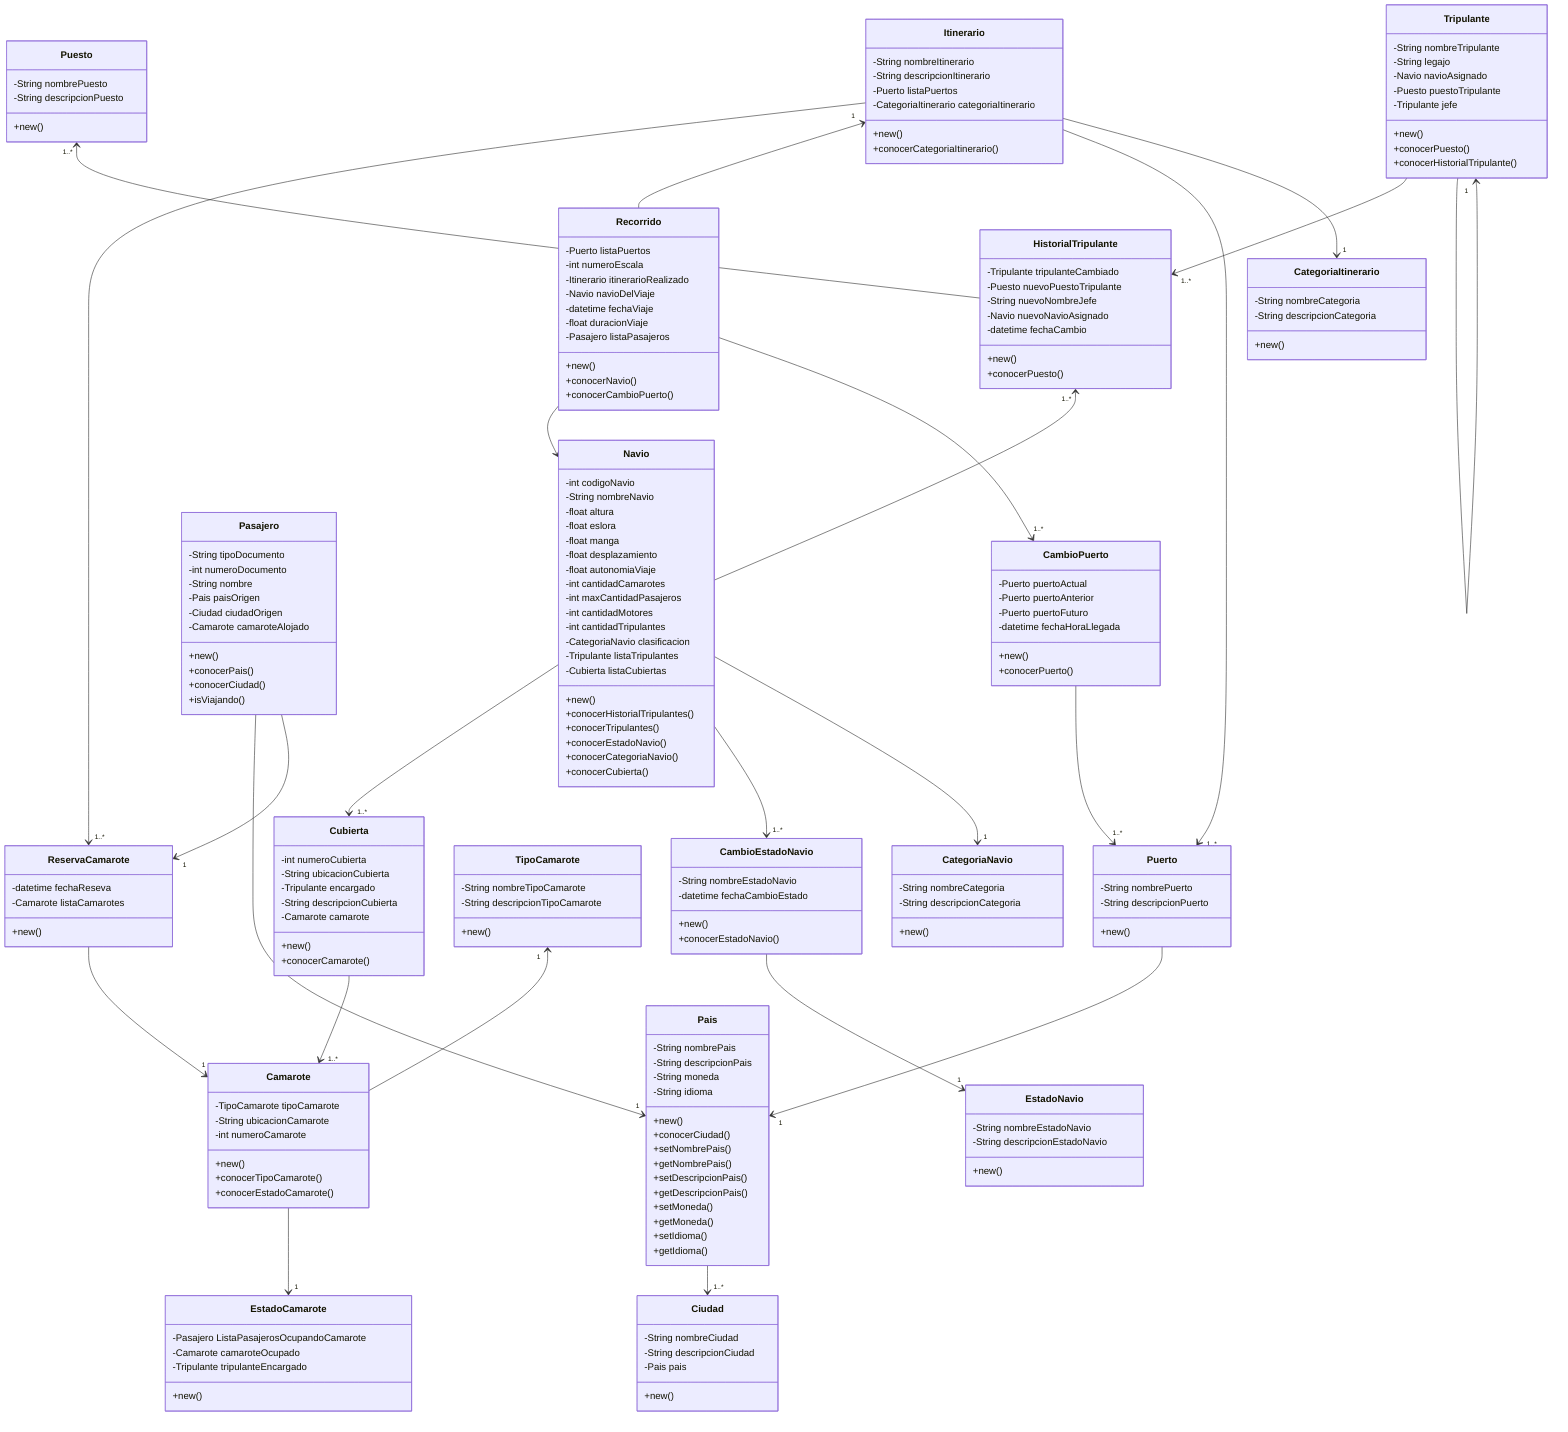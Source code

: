 classDiagram
    class Itinerario {
        -String nombreItinerario
        -String descripcionItinerario
        -Puerto listaPuertos
        -CategoriaItinerario categoriaItinerario

        +new()
        +conocerCategoriaItinerario()
    }

    class Recorrido {
        -Puerto listaPuertos
        -int numeroEscala
        -Itinerario itinerarioRealizado
        -Navio navioDelViaje
        -datetime fechaViaje
        -float duracionViaje
        -Pasajero listaPasajeros

        +new()
        +conocerNavio()
        +conocerCambioPuerto()
    }

    class Navio {
        -int codigoNavio
        -String nombreNavio
        -float altura
        -float eslora
        -float manga
        -float desplazamiento
        -float autonomiaViaje
        -int cantidadCamarotes
        -int maxCantidadPasajeros
        -int cantidadMotores
        -int cantidadTripulantes
        -CategoriaNavio clasificacion
        -Tripulante listaTripulantes
        -Cubierta listaCubiertas

        +new()
        +conocerHistorialTripulantes()
        +conocerTripulantes()
        +conocerEstadoNavio()
        +conocerCategoriaNavio()
        +conocerCubierta()
    }

    class Cubierta {
        -int numeroCubierta
        -String ubicacionCubierta
        -Tripulante encargado
        -String descripcionCubierta
        -Camarote camarote
    
        +new()
        +conocerCamarote()
    }

    class Camarote {
        -TipoCamarote tipoCamarote
        -String ubicacionCamarote
        -int numeroCamarote
    
        +new()
        +conocerTipoCamarote()
        +conocerEstadoCamarote()
    }

    class Tripulante {
        -String nombreTripulante
        -String legajo
        -Navio navioAsignado
        -Puesto puestoTripulante
        -Tripulante jefe
    
        +new()
        +conocerPuesto()
        +conocerHistorialTripulante()
    }

    class HistorialTripulante {
        -Tripulante tripulanteCambiado
        -Puesto nuevoPuestoTripulante
        -String nuevoNombreJefe
        -Navio nuevoNavioAsignado
        -datetime fechaCambio
    
        +new()
        +conocerPuesto()
    }

    class Puesto {
        -String nombrePuesto
        -String descripcionPuesto
    
        +new()
    }

    class Puerto {
        -String nombrePuerto
        -String descripcionPuerto
    
        +new()
    }

    class Pasajero {
        -String tipoDocumento
        -int numeroDocumento
        -String nombre
        -Pais paisOrigen
        -Ciudad ciudadOrigen
        -Camarote camaroteAlojado
    
        +new()
        +conocerPais()
        +conocerCiudad()
        +isViajando()
    }

    class EstadoNavio {
        -String nombreEstadoNavio
        -String descripcionEstadoNavio
    
        +new()
    }

    class EstadoCamarote {
        -Pasajero ListaPasajerosOcupandoCamarote
        -Camarote camaroteOcupado
        -Tripulante tripulanteEncargado
    
        +new()
    }

    class ReservaCamarote {
        -datetime fechaReseva
        -Camarote listaCamarotes
    
        +new()
    }

    class TipoCamarote {
        -String nombreTipoCamarote
        -String descripcionTipoCamarote
    
        +new()
    }

    class CambioEstadoNavio {
        -String nombreEstadoNavio
        -datetime fechaCambioEstado

        +new()
        +conocerEstadoNavio()
    }

    class CategoriaNavio {
        -String nombreCategoria
        -String descripcionCategoria
    
        +new()
    }

    class CategoriaItinerario {
        -String nombreCategoria
        -String descripcionCategoria
    
        +new()
    }

    class Pais {
        -String nombrePais
        -String descripcionPais
        -String moneda
        -String idioma

        +new()
        +conocerCiudad()

        +setNombrePais()
        +getNombrePais()
        +setDescripcionPais()
        +getDescripcionPais()
        +setMoneda()
        +getMoneda()
        +setIdioma()
        +getIdioma()
    }

    class Ciudad {
        -String nombreCiudad
        -String descripcionCiudad
        -Pais pais

        +new()
    }

    class CambioPuerto {
        -Puerto puertoActual
        -Puerto puertoAnterior
        -Puerto puertoFuturo
        -datetime fechaHoraLlegada

        +new()
        +conocerPuerto()
    }

    Itinerario --> "1..*" ReservaCamarote
    Itinerario "1" <-- Recorrido
    Itinerario --> "1..*" Puerto
    Recorrido --> "1" Navio
    Puesto "1..*" <-- HistorialTripulante
    TipoCamarote "1" <-- Camarote
    Camarote --> "1" EstadoCamarote
    Navio --> "1..*" Cubierta
    Cubierta --> "1..*" Camarote
    Itinerario --> "1" CategoriaItinerario
    Pasajero --> "1" Pais
    Puerto --> "1" Pais
    Pasajero --> "1" ReservaCamarote
    ReservaCamarote --> "1" Camarote
    Pais --> "1..*" Ciudad
    Navio --> "1..*" CambioEstadoNavio
    CambioEstadoNavio --> "1" EstadoNavio
    Recorrido --> "1..*" CambioPuerto
    CambioPuerto --> "1..*" Puerto
    Navio --> "1" CategoriaNavio
    Tripulante --> "1..*" HistorialTripulante
    Tripulante --> "1" Tripulante
    HistorialTripulante "1..*" <-- Navio